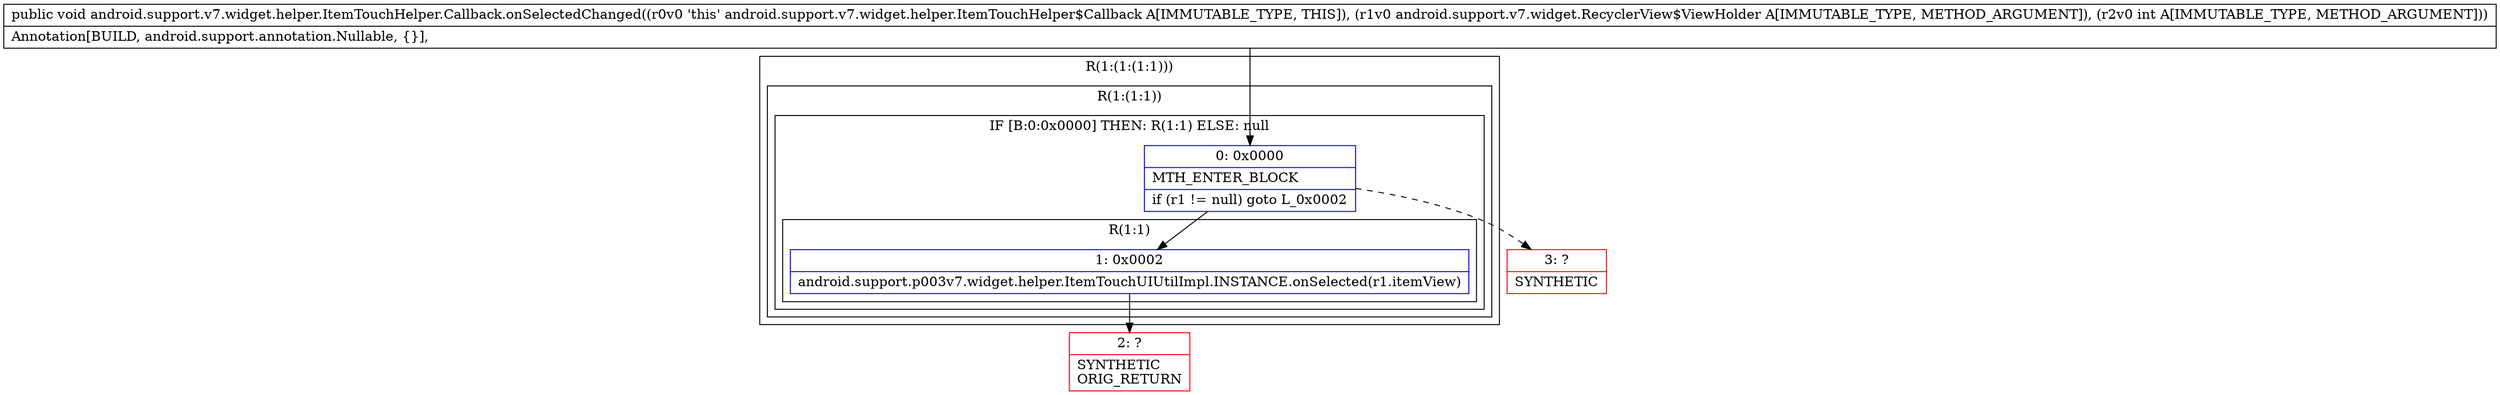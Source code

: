 digraph "CFG forandroid.support.v7.widget.helper.ItemTouchHelper.Callback.onSelectedChanged(Landroid\/support\/v7\/widget\/RecyclerView$ViewHolder;I)V" {
subgraph cluster_Region_813401586 {
label = "R(1:(1:(1:1)))";
node [shape=record,color=blue];
subgraph cluster_Region_1341774146 {
label = "R(1:(1:1))";
node [shape=record,color=blue];
subgraph cluster_IfRegion_1458990609 {
label = "IF [B:0:0x0000] THEN: R(1:1) ELSE: null";
node [shape=record,color=blue];
Node_0 [shape=record,label="{0\:\ 0x0000|MTH_ENTER_BLOCK\l|if (r1 != null) goto L_0x0002\l}"];
subgraph cluster_Region_1333276779 {
label = "R(1:1)";
node [shape=record,color=blue];
Node_1 [shape=record,label="{1\:\ 0x0002|android.support.p003v7.widget.helper.ItemTouchUIUtilImpl.INSTANCE.onSelected(r1.itemView)\l}"];
}
}
}
}
Node_2 [shape=record,color=red,label="{2\:\ ?|SYNTHETIC\lORIG_RETURN\l}"];
Node_3 [shape=record,color=red,label="{3\:\ ?|SYNTHETIC\l}"];
MethodNode[shape=record,label="{public void android.support.v7.widget.helper.ItemTouchHelper.Callback.onSelectedChanged((r0v0 'this' android.support.v7.widget.helper.ItemTouchHelper$Callback A[IMMUTABLE_TYPE, THIS]), (r1v0 android.support.v7.widget.RecyclerView$ViewHolder A[IMMUTABLE_TYPE, METHOD_ARGUMENT]), (r2v0 int A[IMMUTABLE_TYPE, METHOD_ARGUMENT]))  | Annotation[BUILD, android.support.annotation.Nullable, \{\}], \l}"];
MethodNode -> Node_0;
Node_0 -> Node_1;
Node_0 -> Node_3[style=dashed];
Node_1 -> Node_2;
}

